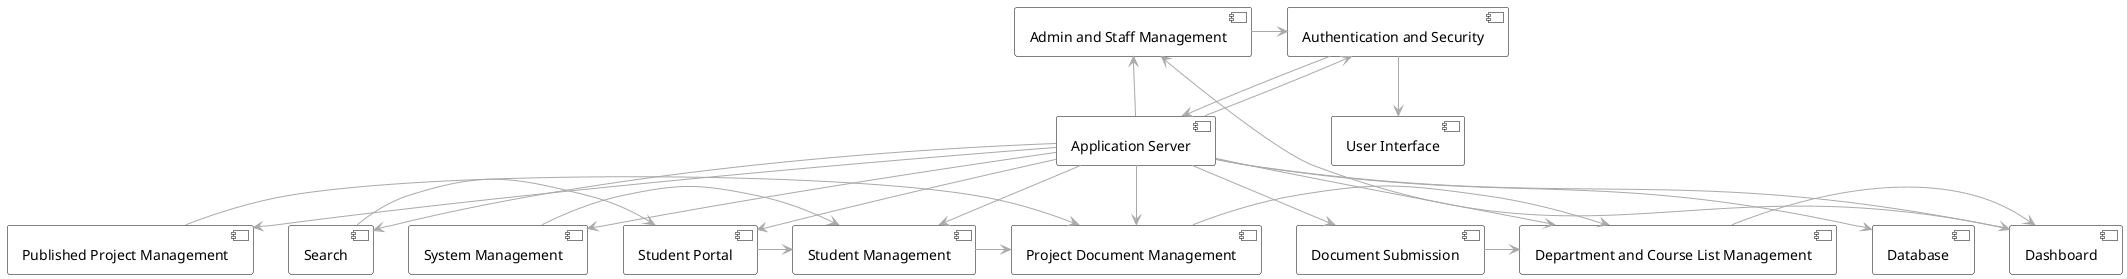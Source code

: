 @startuml

skinparam component {
  BackgroundColor White
  ArrowColor DarkGray
  BorderColor Black
  FontName Arial
}

component "User Interface" as UI
component "Application Server" as AS
component "Database" as DB

component "Authentication and Security" as ASEC
component "Dashboard" as D
component "Department and Course List Management" as DCLM
component "Project Document Management" as PDM
component "Student Management" as SM
component "Admin and Staff Management" as ASM
component "System Management" as SYSM

ASM -> ASEC
D -> ASM
DCLM -> D
PDM -> DCLM
SM -> PDM
SYSM -> SM

component "Document Submission" as DS
component "Published Project Management" as PPM
component "Student Portal" as SP
component "Search" as S

DS -> DCLM
PPM -> PDM
SP -> SM
S -> SP

ASEC --> UI
AS --> ASEC
AS --> DB
ASEC --> AS
AS --> D
AS --> DCLM
AS --> PDM
AS --> SM
AS --> ASM
AS --> SYSM
AS --> DS
AS --> PPM
AS --> SP
AS --> S

@enduml